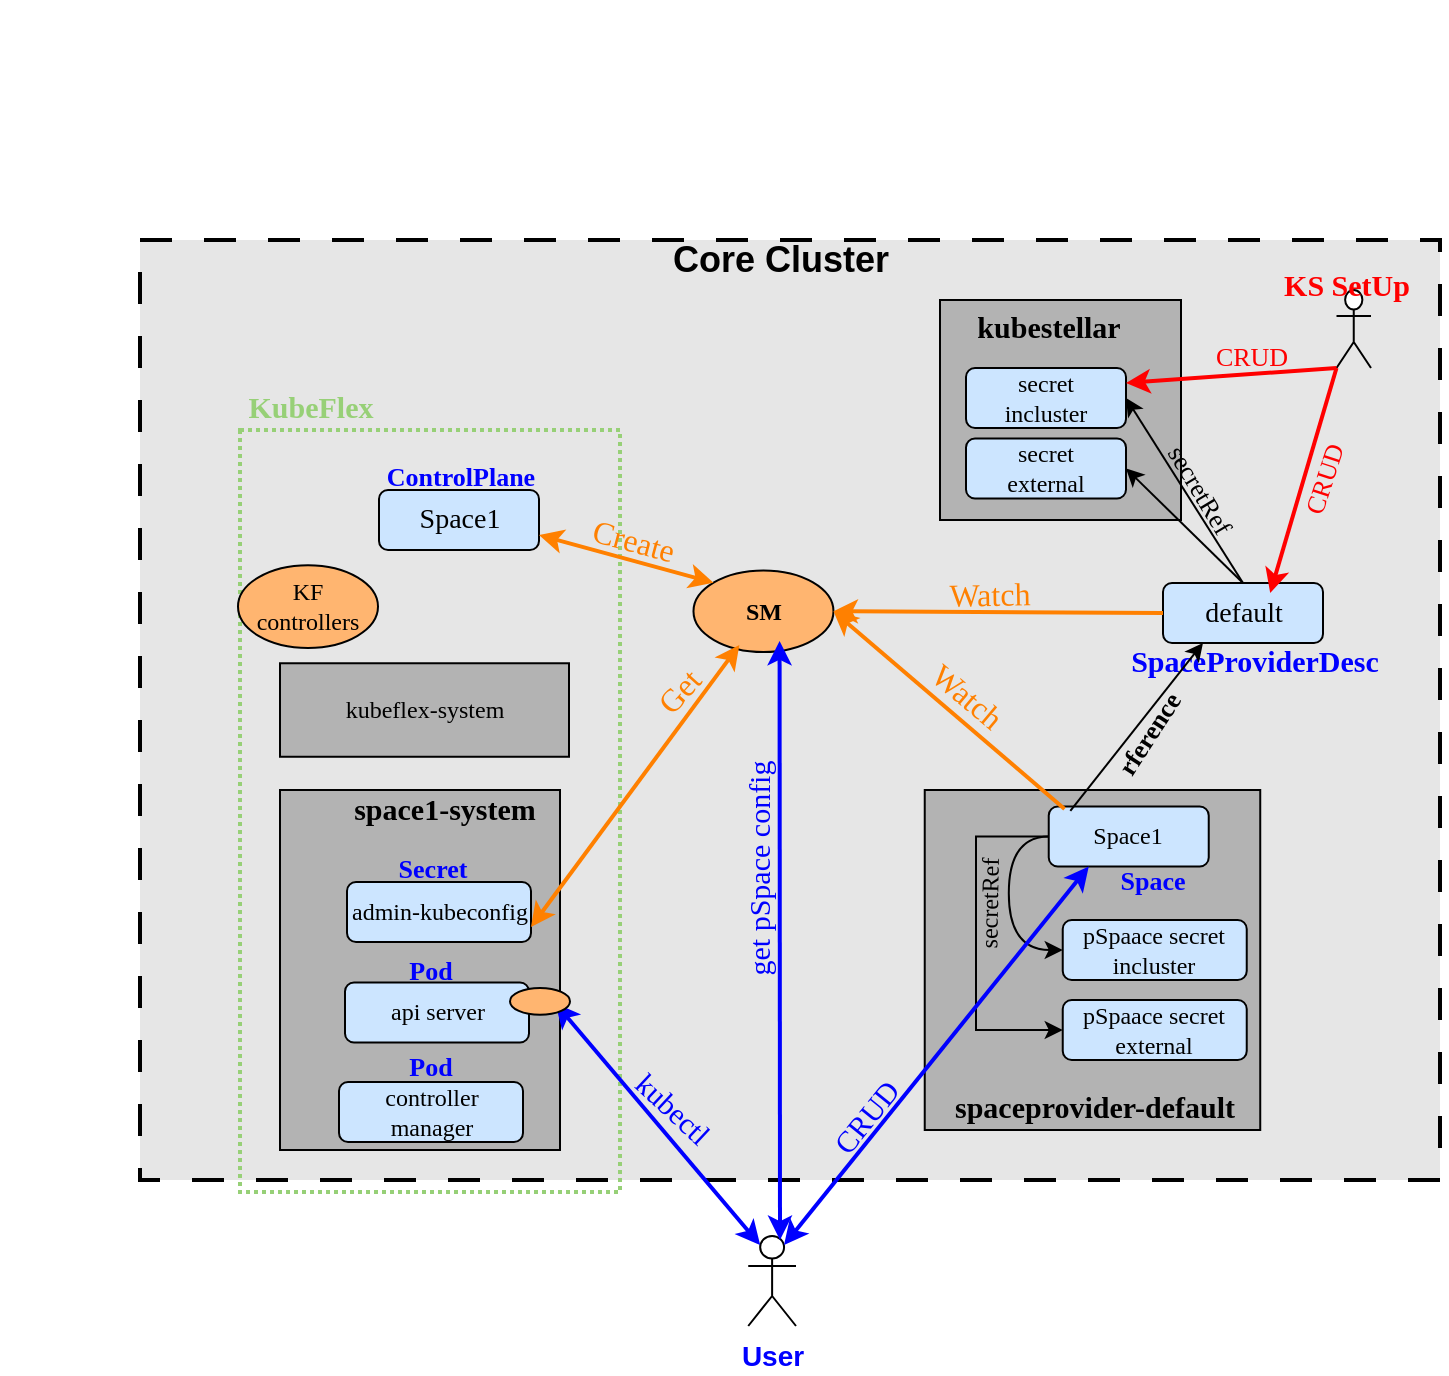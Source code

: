 <mxfile>
    <diagram name="KS-SF-KF" id="Qh9ZCA5JhfLbhYK4Iaf5">
        <mxGraphModel dx="772" dy="498" grid="1" gridSize="10" guides="1" tooltips="1" connect="1" arrows="1" fold="1" page="1" pageScale="1" pageWidth="850" pageHeight="1100" background="none" backgroundImage="{&quot;src&quot;:&quot;data:page/id,_mvX0qH5zpSdOnWvfO0N&quot;}" math="0" shadow="0">
            <root>
                <mxCell id="0"/>
                <mxCell id="1" parent="0"/>
                <mxCell id="gDVnOXoxCM_DJyfiAUOH-1" value="" style="whiteSpace=wrap;html=1;fillColor=#E6E6E6;strokeWidth=2;dashed=1;dashPattern=8 8;fontFamily=Times New Roman;" parent="1" vertex="1">
                    <mxGeometry x="70" y="120" width="650" height="470" as="geometry"/>
                </mxCell>
                <mxCell id="KfB7gppa0Ach2GWZeGnR-110" value="" style="whiteSpace=wrap;html=1;fillColor=none;strokeWidth=2;dashed=1;dashPattern=1 1;strokeColor=#97D077;fontFamily=Times New Roman;" parent="1" vertex="1">
                    <mxGeometry x="120" y="215" width="190" height="381" as="geometry"/>
                </mxCell>
                <mxCell id="gDVnOXoxCM_DJyfiAUOH-19" value="&lt;font style=&quot;font-size: 18px;&quot;&gt;Core Cluster&lt;/font&gt;" style="text;strokeColor=none;fillColor=none;html=1;fontSize=18;fontStyle=1;verticalAlign=middle;align=center;" parent="1" vertex="1">
                    <mxGeometry x="340" y="110" width="100" height="40" as="geometry"/>
                </mxCell>
                <mxCell id="KfB7gppa0Ach2GWZeGnR-1" value="" style="whiteSpace=wrap;html=1;fillColor=#B3B3B3;gradientColor=none;fontFamily=Times New Roman;" parent="1" vertex="1">
                    <mxGeometry x="470" y="150" width="120.5" height="110" as="geometry"/>
                </mxCell>
                <mxCell id="KfB7gppa0Ach2GWZeGnR-2" value="&lt;font style=&quot;font-size: 15px;&quot;&gt;kubestellar&lt;/font&gt;" style="text;strokeColor=none;fillColor=none;html=1;fontSize=15;fontStyle=1;verticalAlign=middle;align=center;fontFamily=Times New Roman;" parent="1" vertex="1">
                    <mxGeometry x="473.75" y="143" width="100" height="40" as="geometry"/>
                </mxCell>
                <mxCell id="KfB7gppa0Ach2GWZeGnR-3" value="&lt;font style=&quot;font-size: 14px;&quot;&gt;default&lt;/font&gt;" style="rounded=1;whiteSpace=wrap;html=1;fillColor=#CCE5FF;fontFamily=Times New Roman;" parent="1" vertex="1">
                    <mxGeometry x="581.5" y="291.5" width="80" height="30" as="geometry"/>
                </mxCell>
                <mxCell id="KfB7gppa0Ach2GWZeGnR-4" value="secret&lt;br&gt;incluster" style="rounded=1;whiteSpace=wrap;html=1;fillColor=#CCE5FF;fontFamily=Times New Roman;" parent="1" vertex="1">
                    <mxGeometry x="483" y="184" width="80" height="30" as="geometry"/>
                </mxCell>
                <mxCell id="KfB7gppa0Ach2GWZeGnR-5" style="edgeStyle=none;rounded=0;orthogonalLoop=1;jettySize=auto;html=1;exitX=1;exitY=0.5;exitDx=0;exitDy=0;startArrow=classic;startFill=1;entryX=0.5;entryY=0;entryDx=0;entryDy=0;endArrow=none;endFill=0;fontFamily=Times New Roman;" parent="1" source="KfB7gppa0Ach2GWZeGnR-4" target="KfB7gppa0Ach2GWZeGnR-3" edge="1">
                    <mxGeometry relative="1" as="geometry">
                        <mxPoint x="993" y="116" as="sourcePoint"/>
                        <mxPoint x="633" y="184" as="targetPoint"/>
                    </mxGeometry>
                </mxCell>
                <mxCell id="KfB7gppa0Ach2GWZeGnR-6" value="secret&lt;br&gt;external" style="rounded=1;whiteSpace=wrap;html=1;fillColor=#CCE5FF;fontFamily=Times New Roman;" parent="1" vertex="1">
                    <mxGeometry x="483" y="219.25" width="80" height="30" as="geometry"/>
                </mxCell>
                <mxCell id="KfB7gppa0Ach2GWZeGnR-7" style="edgeStyle=none;rounded=0;orthogonalLoop=1;jettySize=auto;html=1;exitX=1;exitY=0.5;exitDx=0;exitDy=0;startArrow=classic;startFill=1;entryX=0.5;entryY=0;entryDx=0;entryDy=0;endArrow=none;endFill=0;fontFamily=Times New Roman;" parent="1" source="KfB7gppa0Ach2GWZeGnR-6" target="KfB7gppa0Ach2GWZeGnR-3" edge="1">
                    <mxGeometry relative="1" as="geometry">
                        <mxPoint x="573" y="209" as="sourcePoint"/>
                        <mxPoint x="638" y="193" as="targetPoint"/>
                    </mxGeometry>
                </mxCell>
                <mxCell id="KfB7gppa0Ach2GWZeGnR-8" value="" style="whiteSpace=wrap;html=1;fillColor=#B3B3B3;gradientColor=none;fontFamily=Times New Roman;" parent="1" vertex="1">
                    <mxGeometry x="462.37" y="395" width="167.75" height="170" as="geometry"/>
                </mxCell>
                <mxCell id="KfB7gppa0Ach2GWZeGnR-22" style="edgeStyle=orthogonalEdgeStyle;curved=1;rounded=0;orthogonalLoop=1;jettySize=auto;html=1;exitX=0;exitY=0.5;exitDx=0;exitDy=0;entryX=0;entryY=0.5;entryDx=0;entryDy=0;fontFamily=Times New Roman;" parent="1" source="KfB7gppa0Ach2GWZeGnR-12" target="KfB7gppa0Ach2GWZeGnR-17" edge="1">
                    <mxGeometry relative="1" as="geometry"/>
                </mxCell>
                <mxCell id="KfB7gppa0Ach2GWZeGnR-97" style="edgeStyle=orthogonalEdgeStyle;rounded=0;orthogonalLoop=1;jettySize=auto;html=1;exitX=0;exitY=0.5;exitDx=0;exitDy=0;entryX=0;entryY=0.5;entryDx=0;entryDy=0;fontFamily=Times New Roman;" parent="1" source="KfB7gppa0Ach2GWZeGnR-12" target="KfB7gppa0Ach2GWZeGnR-19" edge="1">
                    <mxGeometry relative="1" as="geometry">
                        <Array as="points">
                            <mxPoint x="488" y="418"/>
                            <mxPoint x="488" y="515"/>
                        </Array>
                    </mxGeometry>
                </mxCell>
                <mxCell id="KfB7gppa0Ach2GWZeGnR-12" value="Space1" style="rounded=1;whiteSpace=wrap;html=1;fillColor=#CCE5FF;fontFamily=Times New Roman;" parent="1" vertex="1">
                    <mxGeometry x="524.37" y="403.25" width="80" height="30" as="geometry"/>
                </mxCell>
                <mxCell id="KfB7gppa0Ach2GWZeGnR-17" value="pSpaace secret&lt;br&gt;incluster" style="rounded=1;whiteSpace=wrap;html=1;fillColor=#CCE5FF;fontFamily=Times New Roman;" parent="1" vertex="1">
                    <mxGeometry x="531.37" y="460" width="92" height="30" as="geometry"/>
                </mxCell>
                <mxCell id="KfB7gppa0Ach2GWZeGnR-19" value="pSpaace secret&lt;br&gt;external" style="rounded=1;whiteSpace=wrap;html=1;fillColor=#CCE5FF;fontFamily=Times New Roman;" parent="1" vertex="1">
                    <mxGeometry x="531.37" y="500" width="92" height="30" as="geometry"/>
                </mxCell>
                <mxCell id="KfB7gppa0Ach2GWZeGnR-25" value="&lt;font style=&quot;font-size: 13px; font-weight: normal;&quot;&gt;secretRef&lt;/font&gt;" style="text;strokeColor=none;fillColor=none;html=1;fontSize=13;fontStyle=1;verticalAlign=middle;align=center;rotation=59;fontFamily=Times New Roman;" parent="1" vertex="1">
                    <mxGeometry x="549.75" y="224.409" width="100" height="40" as="geometry"/>
                </mxCell>
                <mxCell id="KfB7gppa0Ach2GWZeGnR-34" value="&lt;font style=&quot;font-size: 15px;&quot;&gt;spaceprovider-default&lt;/font&gt;" style="text;strokeColor=none;fillColor=none;html=1;fontSize=15;fontStyle=1;verticalAlign=middle;align=center;fontFamily=Times New Roman;" parent="1" vertex="1">
                    <mxGeometry x="497.37" y="533" width="100" height="40" as="geometry"/>
                </mxCell>
                <mxCell id="KfB7gppa0Ach2GWZeGnR-35" value="&lt;font color=&quot;#0000ff&quot; style=&quot;font-size: 15px;&quot;&gt;SpaceProviderDesc&lt;/font&gt;" style="text;strokeColor=none;fillColor=none;html=1;fontSize=15;fontStyle=1;verticalAlign=middle;align=center;fontFamily=Times New Roman;" parent="1" vertex="1">
                    <mxGeometry x="577.37" y="310" width="100" height="40" as="geometry"/>
                </mxCell>
                <mxCell id="KfB7gppa0Ach2GWZeGnR-36" value="&lt;font style=&quot;font-size: 13px;&quot;&gt;rference&lt;br style=&quot;font-size: 13px;&quot;&gt;&lt;/font&gt;" style="text;strokeColor=none;fillColor=none;html=1;fontSize=13;fontStyle=1;verticalAlign=middle;align=center;rotation=303;fontFamily=Times New Roman;" parent="1" vertex="1">
                    <mxGeometry x="524" y="347" width="100" height="40" as="geometry"/>
                </mxCell>
                <mxCell id="KfB7gppa0Ach2GWZeGnR-38" value="&lt;font color=&quot;#0000ff&quot; style=&quot;font-size: 13px;&quot;&gt;Space&lt;/font&gt;" style="text;strokeColor=none;fillColor=none;html=1;fontSize=13;fontStyle=1;verticalAlign=middle;align=center;fontFamily=Times New Roman;" parent="1" vertex="1">
                    <mxGeometry x="526.62" y="420" width="99.5" height="39" as="geometry"/>
                </mxCell>
                <mxCell id="KfB7gppa0Ach2GWZeGnR-40" value="&lt;font style=&quot;font-size: 14px;&quot;&gt;Space1&lt;/font&gt;" style="rounded=1;whiteSpace=wrap;html=1;fillColor=#CCE5FF;fontFamily=Times New Roman;" parent="1" vertex="1">
                    <mxGeometry x="189.5" y="245" width="80" height="30" as="geometry"/>
                </mxCell>
                <mxCell id="KfB7gppa0Ach2GWZeGnR-41" value="&lt;font color=&quot;#0000ff&quot; style=&quot;font-size: 13px;&quot;&gt;ControlPlane&lt;/font&gt;" style="text;strokeColor=none;fillColor=none;html=1;fontSize=13;fontStyle=1;verticalAlign=middle;align=center;fontFamily=Times New Roman;" parent="1" vertex="1">
                    <mxGeometry x="179.5" y="218" width="100" height="40" as="geometry"/>
                </mxCell>
                <mxCell id="KfB7gppa0Ach2GWZeGnR-43" value="&lt;font style=&quot;font-size: 15px; font-weight: normal;&quot;&gt;get pSpace config&lt;/font&gt;" style="text;strokeColor=none;fillColor=none;html=1;fontSize=15;fontStyle=1;verticalAlign=middle;align=center;whiteSpace=wrap;rotation=-90;fontColor=#0000FF;fontFamily=Times New Roman;" parent="1" vertex="1">
                    <mxGeometry x="304" y="414" width="150" height="40" as="geometry"/>
                </mxCell>
                <mxCell id="KfB7gppa0Ach2GWZeGnR-44" value="kubeflex-system" style="whiteSpace=wrap;html=1;fillColor=#B3B3B3;gradientColor=none;fontFamily=Times New Roman;" parent="1" vertex="1">
                    <mxGeometry x="140" y="331.63" width="144.5" height="46.75" as="geometry"/>
                </mxCell>
                <mxCell id="KfB7gppa0Ach2GWZeGnR-46" value="&lt;b&gt;SM&lt;/b&gt;" style="ellipse;whiteSpace=wrap;html=1;fillColor=#FFB570;fontFamily=Times New Roman;" parent="1" vertex="1">
                    <mxGeometry x="346.74" y="285.25" width="70" height="40.75" as="geometry"/>
                </mxCell>
                <mxCell id="gDVnOXoxCM_DJyfiAUOH-43" style="edgeStyle=none;rounded=0;orthogonalLoop=1;jettySize=auto;html=1;exitX=1;exitY=0.5;exitDx=0;exitDy=0;startArrow=classic;startFill=1;fillColor=#e1d5e7;strokeColor=#FF8000;strokeWidth=2;entryX=0.099;entryY=0.04;entryDx=0;entryDy=0;entryPerimeter=0;endArrow=none;endFill=0;fontFamily=Times New Roman;" parent="1" source="KfB7gppa0Ach2GWZeGnR-46" target="KfB7gppa0Ach2GWZeGnR-12" edge="1">
                    <mxGeometry relative="1" as="geometry">
                        <mxPoint x="184" y="223.75" as="sourcePoint"/>
                        <mxPoint x="530" y="410" as="targetPoint"/>
                    </mxGeometry>
                </mxCell>
                <mxCell id="KfB7gppa0Ach2GWZeGnR-49" value="&lt;font color=&quot;#0000ff&quot; style=&quot;font-size: 14px;&quot;&gt;&lt;b&gt;User&lt;/b&gt;&lt;/font&gt;" style="shape=umlActor;verticalLabelPosition=bottom;verticalAlign=top;html=1;outlineConnect=0;" parent="1" vertex="1">
                    <mxGeometry x="374.12" y="618" width="23.88" height="45" as="geometry"/>
                </mxCell>
                <mxCell id="KfB7gppa0Ach2GWZeGnR-52" value="" style="whiteSpace=wrap;html=1;fillColor=#B3B3B3;gradientColor=none;fontFamily=Times New Roman;" parent="1" vertex="1">
                    <mxGeometry x="140" y="395" width="140" height="180" as="geometry"/>
                </mxCell>
                <mxCell id="KfB7gppa0Ach2GWZeGnR-53" value="&lt;font style=&quot;font-size: 15px;&quot;&gt;space1-system&lt;/font&gt;" style="text;strokeColor=none;fillColor=none;html=1;fontSize=15;fontStyle=1;verticalAlign=middle;align=center;fontFamily=Times New Roman;" parent="1" vertex="1">
                    <mxGeometry x="172" y="384.25" width="100" height="40" as="geometry"/>
                </mxCell>
                <mxCell id="KfB7gppa0Ach2GWZeGnR-54" style="edgeStyle=none;rounded=0;orthogonalLoop=1;jettySize=auto;html=1;startArrow=classic;startFill=1;fillColor=#e1d5e7;strokeColor=#0000FF;strokeWidth=2;entryX=0.25;entryY=1;entryDx=0;entryDy=0;exitX=0.75;exitY=0.1;exitDx=0;exitDy=0;exitPerimeter=0;" parent="1" source="KfB7gppa0Ach2GWZeGnR-49" target="KfB7gppa0Ach2GWZeGnR-12" edge="1">
                    <mxGeometry relative="1" as="geometry">
                        <mxPoint x="540" y="630" as="sourcePoint"/>
                        <mxPoint x="142" y="266" as="targetPoint"/>
                    </mxGeometry>
                </mxCell>
                <mxCell id="KfB7gppa0Ach2GWZeGnR-56" value="KF controllers" style="ellipse;whiteSpace=wrap;html=1;fillColor=#FFB570;fontFamily=Times New Roman;" parent="1" vertex="1">
                    <mxGeometry x="119" y="282.62" width="70" height="41.38" as="geometry"/>
                </mxCell>
                <mxCell id="KfB7gppa0Ach2GWZeGnR-59" value="&lt;font style=&quot;font-size: 15px; font-weight: normal;&quot;&gt;kubectl&lt;/font&gt;" style="text;strokeColor=none;fillColor=none;html=1;fontSize=15;fontStyle=1;verticalAlign=middle;align=center;whiteSpace=wrap;rotation=43;fontColor=#0000FF;fontFamily=Times New Roman;" parent="1" vertex="1">
                    <mxGeometry x="297" y="534" width="80" height="40" as="geometry"/>
                </mxCell>
                <mxCell id="KfB7gppa0Ach2GWZeGnR-60" style="edgeStyle=none;rounded=0;orthogonalLoop=1;jettySize=auto;html=1;startArrow=classic;startFill=1;entryX=1;entryY=0.75;entryDx=0;entryDy=0;fillColor=#e1d5e7;strokeColor=#FF8000;strokeWidth=2;exitX=0;exitY=0;exitDx=0;exitDy=0;fontFamily=Times New Roman;" parent="1" source="KfB7gppa0Ach2GWZeGnR-46" target="KfB7gppa0Ach2GWZeGnR-40" edge="1">
                    <mxGeometry relative="1" as="geometry">
                        <mxPoint x="49" y="330" as="sourcePoint"/>
                        <mxPoint x="196" y="274" as="targetPoint"/>
                    </mxGeometry>
                </mxCell>
                <mxCell id="KfB7gppa0Ach2GWZeGnR-61" value="&lt;font style=&quot;font-size: 16px; font-weight: normal;&quot;&gt;Create&lt;/font&gt;" style="text;strokeColor=none;fillColor=none;html=1;fontSize=16;fontStyle=1;verticalAlign=middle;align=center;whiteSpace=wrap;rotation=15;fontColor=#FF8000;fontFamily=Times New Roman;" parent="1" vertex="1">
                    <mxGeometry x="276.5" y="250.25" width="80" height="40" as="geometry"/>
                </mxCell>
                <mxCell id="KfB7gppa0Ach2GWZeGnR-62" value="admin-kubeconfig" style="rounded=1;whiteSpace=wrap;html=1;fillColor=#CCE5FF;fontFamily=Times New Roman;" parent="1" vertex="1">
                    <mxGeometry x="173.5" y="441" width="92" height="30" as="geometry"/>
                </mxCell>
                <mxCell id="KfB7gppa0Ach2GWZeGnR-63" value="&lt;font color=&quot;#0000ff&quot; style=&quot;font-size: 13px;&quot;&gt;Secret&lt;/font&gt;" style="text;strokeColor=none;fillColor=none;html=1;fontSize=13;fontStyle=1;verticalAlign=middle;align=center;fontFamily=Times New Roman;" parent="1" vertex="1">
                    <mxGeometry x="165.5" y="414" width="100" height="40" as="geometry"/>
                </mxCell>
                <mxCell id="KfB7gppa0Ach2GWZeGnR-65" style="edgeStyle=none;rounded=0;orthogonalLoop=1;jettySize=auto;html=1;exitX=0.328;exitY=0.913;exitDx=0;exitDy=0;startArrow=classic;startFill=1;entryX=1;entryY=0.75;entryDx=0;entryDy=0;fillColor=#e1d5e7;strokeColor=#FF8000;strokeWidth=2;exitPerimeter=0;fontFamily=Times New Roman;" parent="1" source="KfB7gppa0Ach2GWZeGnR-46" target="KfB7gppa0Ach2GWZeGnR-62" edge="1">
                    <mxGeometry relative="1" as="geometry">
                        <mxPoint x="265" y="302" as="sourcePoint"/>
                        <mxPoint x="522" y="446" as="targetPoint"/>
                    </mxGeometry>
                </mxCell>
                <mxCell id="KfB7gppa0Ach2GWZeGnR-66" value="&lt;font style=&quot;font-size: 16px; font-weight: normal;&quot;&gt;Get&lt;br style=&quot;font-size: 16px;&quot;&gt;&lt;br style=&quot;font-size: 16px;&quot;&gt;&lt;/font&gt;" style="text;strokeColor=none;fillColor=none;html=1;fontSize=16;fontStyle=1;verticalAlign=middle;align=center;whiteSpace=wrap;rotation=312;fontColor=#FF8000;fontFamily=Times New Roman;" parent="1" vertex="1">
                    <mxGeometry x="307" y="330" width="80" height="44.25" as="geometry"/>
                </mxCell>
                <mxCell id="KfB7gppa0Ach2GWZeGnR-78" value="&lt;span style=&quot;font-weight: 400;&quot;&gt;CRUD&lt;/span&gt;" style="text;strokeColor=none;fillColor=none;html=1;fontSize=15;fontStyle=1;verticalAlign=middle;align=center;whiteSpace=wrap;rotation=-51;fontColor=#0000FF;fontFamily=Times New Roman;" parent="1" vertex="1">
                    <mxGeometry x="393" y="538.25" width="80" height="40" as="geometry"/>
                </mxCell>
                <mxCell id="KfB7gppa0Ach2GWZeGnR-80" value="" style="shape=umlActor;verticalLabelPosition=bottom;verticalAlign=top;html=1;outlineConnect=0;labelBackgroundColor=default;fontFamily=Times New Roman;" parent="1" vertex="1">
                    <mxGeometry x="668.25" y="145" width="17.25" height="39" as="geometry"/>
                </mxCell>
                <mxCell id="KfB7gppa0Ach2GWZeGnR-81" style="edgeStyle=none;rounded=0;orthogonalLoop=1;jettySize=auto;html=1;startArrow=none;startFill=0;entryX=0.67;entryY=0.165;entryDx=0;entryDy=0;fillColor=#e1d5e7;strokeColor=#FF0000;strokeWidth=2;exitX=0;exitY=1;exitDx=0;exitDy=0;exitPerimeter=0;entryPerimeter=0;fontFamily=Times New Roman;" parent="1" source="KfB7gppa0Ach2GWZeGnR-80" target="KfB7gppa0Ach2GWZeGnR-3" edge="1">
                    <mxGeometry relative="1" as="geometry">
                        <mxPoint x="682" y="420" as="sourcePoint"/>
                        <mxPoint x="390" y="316" as="targetPoint"/>
                    </mxGeometry>
                </mxCell>
                <mxCell id="KfB7gppa0Ach2GWZeGnR-85" value="&lt;span style=&quot;font-weight: 400; font-size: 13px;&quot;&gt;CRUD&lt;/span&gt;" style="text;strokeColor=none;fillColor=none;html=1;fontSize=13;fontStyle=1;verticalAlign=middle;align=center;whiteSpace=wrap;rotation=-72;fontColor=#FF0000;fontFamily=Times New Roman;" parent="1" vertex="1">
                    <mxGeometry x="622.12" y="219.25" width="80" height="40" as="geometry"/>
                </mxCell>
                <mxCell id="KfB7gppa0Ach2GWZeGnR-87" style="edgeStyle=none;rounded=0;orthogonalLoop=1;jettySize=auto;html=1;exitX=1;exitY=0.5;exitDx=0;exitDy=0;startArrow=classic;startFill=1;fillColor=#e1d5e7;strokeColor=#FF8000;strokeWidth=2;entryX=0;entryY=0.5;entryDx=0;entryDy=0;endArrow=none;endFill=0;fontFamily=Times New Roman;" parent="1" source="KfB7gppa0Ach2GWZeGnR-46" target="KfB7gppa0Ach2GWZeGnR-3" edge="1">
                    <mxGeometry relative="1" as="geometry">
                        <mxPoint x="445" y="285" as="sourcePoint"/>
                        <mxPoint x="580" y="306" as="targetPoint"/>
                    </mxGeometry>
                </mxCell>
                <mxCell id="KfB7gppa0Ach2GWZeGnR-90" value="&lt;font style=&quot;font-size: 16px; font-weight: normal;&quot;&gt;Watch&lt;br style=&quot;font-size: 16px;&quot;&gt;&lt;/font&gt;" style="text;strokeColor=none;fillColor=none;html=1;fontSize=16;fontStyle=1;verticalAlign=middle;align=center;whiteSpace=wrap;rotation=-1;fontColor=#FF8000;fontFamily=Times New Roman;" parent="1" vertex="1">
                    <mxGeometry x="455" y="277.25" width="80" height="40" as="geometry"/>
                </mxCell>
                <mxCell id="KfB7gppa0Ach2GWZeGnR-28" value="&lt;font style=&quot;font-size: 12px; font-weight: normal;&quot;&gt;secretRef&lt;/font&gt;" style="text;strokeColor=none;fillColor=none;html=1;fontSize=12;fontStyle=1;verticalAlign=middle;align=center;rotation=-89;fontFamily=Times New Roman;" parent="1" vertex="1">
                    <mxGeometry x="445" y="432" width="100" height="40" as="geometry"/>
                </mxCell>
                <mxCell id="KfB7gppa0Ach2GWZeGnR-99" style="edgeStyle=none;rounded=0;orthogonalLoop=1;jettySize=auto;html=1;startArrow=none;startFill=0;entryX=1;entryY=0.25;entryDx=0;entryDy=0;fillColor=#e1d5e7;strokeColor=#FF0000;strokeWidth=2;endArrow=classic;endFill=1;exitX=0;exitY=1;exitDx=0;exitDy=0;exitPerimeter=0;fontFamily=Times New Roman;" parent="1" source="KfB7gppa0Ach2GWZeGnR-80" target="KfB7gppa0Ach2GWZeGnR-4" edge="1">
                    <mxGeometry relative="1" as="geometry">
                        <mxPoint x="670" y="190" as="sourcePoint"/>
                        <mxPoint x="645" y="306" as="targetPoint"/>
                    </mxGeometry>
                </mxCell>
                <mxCell id="KfB7gppa0Ach2GWZeGnR-100" value="&lt;span style=&quot;font-weight: 400; font-size: 13px;&quot;&gt;CRUD&lt;/span&gt;" style="text;strokeColor=none;fillColor=none;html=1;fontSize=13;fontStyle=1;verticalAlign=middle;align=center;whiteSpace=wrap;rotation=0;fontColor=#FF0000;fontFamily=Times New Roman;" parent="1" vertex="1">
                    <mxGeometry x="585.5" y="158" width="80" height="40" as="geometry"/>
                </mxCell>
                <mxCell id="KfB7gppa0Ach2GWZeGnR-14" style="edgeStyle=none;rounded=0;orthogonalLoop=1;jettySize=auto;html=1;startArrow=classic;startFill=1;endArrow=none;endFill=0;exitX=0.25;exitY=1;exitDx=0;exitDy=0;entryX=0.135;entryY=0.072;entryDx=0;entryDy=0;entryPerimeter=0;fontFamily=Times New Roman;" parent="1" source="KfB7gppa0Ach2GWZeGnR-3" target="KfB7gppa0Ach2GWZeGnR-12" edge="1">
                    <mxGeometry relative="1" as="geometry">
                        <mxPoint x="652" y="310" as="sourcePoint"/>
                        <mxPoint x="580" y="403" as="targetPoint"/>
                    </mxGeometry>
                </mxCell>
                <mxCell id="KfB7gppa0Ach2GWZeGnR-103" value="&lt;font color=&quot;#ff0000&quot; style=&quot;font-size: 15px;&quot;&gt;KS SetUp&lt;/font&gt;" style="text;strokeColor=none;fillColor=none;html=1;fontSize=15;fontStyle=1;verticalAlign=middle;align=center;fontFamily=Times New Roman;" parent="1" vertex="1">
                    <mxGeometry x="623.37" y="122" width="100" height="40" as="geometry"/>
                </mxCell>
                <mxCell id="KfB7gppa0Ach2GWZeGnR-106" value="api server" style="rounded=1;whiteSpace=wrap;html=1;fillColor=#CCE5FF;fontFamily=Times New Roman;" parent="1" vertex="1">
                    <mxGeometry x="172.5" y="491.25" width="92" height="30" as="geometry"/>
                </mxCell>
                <mxCell id="KfB7gppa0Ach2GWZeGnR-107" value="controller manager" style="rounded=1;whiteSpace=wrap;html=1;fillColor=#CCE5FF;fontFamily=Times New Roman;" parent="1" vertex="1">
                    <mxGeometry x="169.5" y="541" width="92" height="30" as="geometry"/>
                </mxCell>
                <mxCell id="KfB7gppa0Ach2GWZeGnR-108" value="&lt;font color=&quot;#0000ff&quot; style=&quot;font-size: 13px;&quot;&gt;Pod&lt;/font&gt;" style="text;strokeColor=none;fillColor=none;html=1;fontSize=13;fontStyle=1;verticalAlign=middle;align=center;fontFamily=Times New Roman;" parent="1" vertex="1">
                    <mxGeometry x="164.5" y="465" width="100" height="40" as="geometry"/>
                </mxCell>
                <mxCell id="KfB7gppa0Ach2GWZeGnR-109" value="&lt;font color=&quot;#0000ff&quot; style=&quot;font-size: 13px;&quot;&gt;Pod&lt;/font&gt;" style="text;strokeColor=none;fillColor=none;html=1;fontSize=13;fontStyle=1;verticalAlign=middle;align=center;fontFamily=Times New Roman;" parent="1" vertex="1">
                    <mxGeometry x="164.5" y="513.25" width="100" height="40" as="geometry"/>
                </mxCell>
                <mxCell id="KfB7gppa0Ach2GWZeGnR-111" value="&lt;font style=&quot;font-size: 15px;&quot;&gt;KubeFlex&lt;/font&gt;" style="text;strokeColor=none;fillColor=none;html=1;fontSize=15;fontStyle=1;verticalAlign=middle;align=center;fontColor=#97D077;fontFamily=Times New Roman;" parent="1" vertex="1">
                    <mxGeometry x="105" y="182.62" width="100" height="40" as="geometry"/>
                </mxCell>
                <mxCell id="KfB7gppa0Ach2GWZeGnR-112" style="edgeStyle=none;rounded=0;orthogonalLoop=1;jettySize=auto;html=1;startArrow=classic;startFill=1;entryX=0.615;entryY=0.864;entryDx=0;entryDy=0;fillColor=#e1d5e7;strokeColor=#0000FF;strokeWidth=2;entryPerimeter=0;" parent="1" target="KfB7gppa0Ach2GWZeGnR-46" edge="1">
                    <mxGeometry relative="1" as="geometry">
                        <mxPoint x="390" y="620" as="sourcePoint"/>
                        <mxPoint x="391" y="336" as="targetPoint"/>
                    </mxGeometry>
                </mxCell>
                <mxCell id="KfB7gppa0Ach2GWZeGnR-50" style="edgeStyle=none;rounded=0;orthogonalLoop=1;jettySize=auto;html=1;startArrow=classic;startFill=1;fillColor=#e1d5e7;strokeColor=#0000FF;strokeWidth=2;exitX=0.25;exitY=0.1;exitDx=0;exitDy=0;exitPerimeter=0;entryX=0.984;entryY=0.593;entryDx=0;entryDy=0;entryPerimeter=0;" parent="1" source="KfB7gppa0Ach2GWZeGnR-49" target="KfB7gppa0Ach2GWZeGnR-52" edge="1">
                    <mxGeometry relative="1" as="geometry">
                        <mxPoint x="212" y="266" as="sourcePoint"/>
                        <mxPoint x="260" y="510" as="targetPoint"/>
                    </mxGeometry>
                </mxCell>
                <mxCell id="KfB7gppa0Ach2GWZeGnR-114" value="" style="ellipse;whiteSpace=wrap;html=1;fillColor=#FFB570;fontFamily=Times New Roman;" parent="1" vertex="1">
                    <mxGeometry x="255" y="494" width="30" height="13.38" as="geometry"/>
                </mxCell>
                <mxCell id="2" value="&lt;font style=&quot;font-size: 16px; font-weight: normal;&quot;&gt;Watch&lt;br style=&quot;font-size: 16px;&quot;&gt;&lt;/font&gt;" style="text;strokeColor=none;fillColor=none;html=1;fontSize=16;fontStyle=1;verticalAlign=middle;align=center;whiteSpace=wrap;rotation=40;fontColor=#FF8000;fontFamily=Times New Roman;" parent="1" vertex="1">
                    <mxGeometry x="444" y="328" width="80" height="40" as="geometry"/>
                </mxCell>
            </root>
        </mxGraphModel>
    </diagram>
</mxfile>